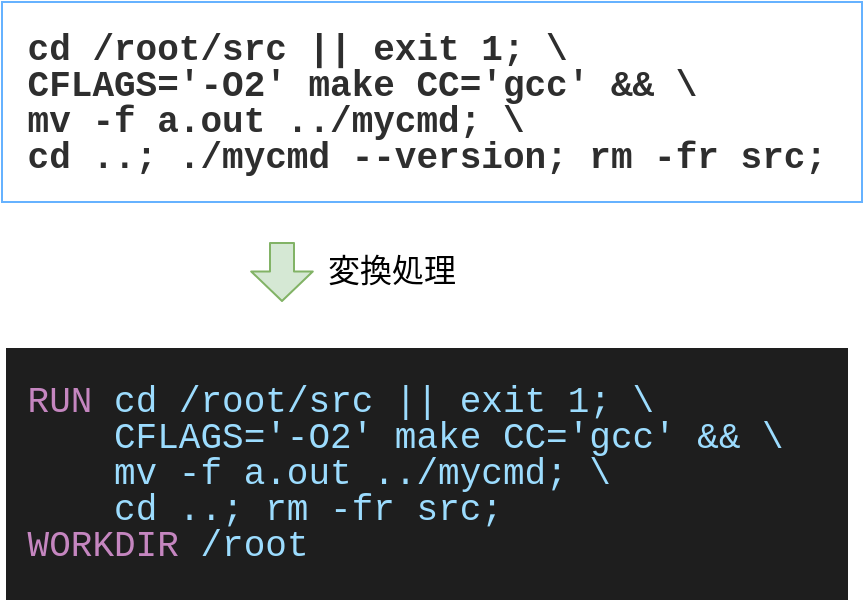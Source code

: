 <mxfile>
    <diagram id="3tOAd-FZpRMhtWBeyw0o" name="ページ1">
        <mxGraphModel dx="522" dy="569" grid="1" gridSize="10" guides="1" tooltips="1" connect="1" arrows="1" fold="1" page="1" pageScale="1" pageWidth="583" pageHeight="413" math="0" shadow="0">
            <root>
                <mxCell id="0"/>
                <mxCell id="1" parent="0"/>
                <mxCell id="5" value="&lt;div style=&quot;font-family: Menlo, Monaco, &amp;quot;Courier New&amp;quot;, monospace; line-height: 18px;&quot;&gt;&lt;font color=&quot;#2e2e2e&quot; style=&quot;font-size: 18px;&quot;&gt;&lt;b&gt;&amp;nbsp;cd /root/src || exit 1; \&lt;/b&gt;&lt;/font&gt;&lt;/div&gt;&lt;div style=&quot;font-family: Menlo, Monaco, &amp;quot;Courier New&amp;quot;, monospace; line-height: 18px;&quot;&gt;&lt;b style=&quot;background-color: initial; color: rgb(46, 46, 46);&quot;&gt;&amp;nbsp;CFLAGS='-O2' make CC='gcc' &amp;amp;&amp;amp; \&lt;/b&gt;&lt;br&gt;&lt;/div&gt;&lt;div style=&quot;font-family: Menlo, Monaco, &amp;quot;Courier New&amp;quot;, monospace; line-height: 18px;&quot;&gt;&lt;font color=&quot;#2e2e2e&quot; style=&quot;font-size: 18px;&quot;&gt;&lt;b&gt;&amp;nbsp;mv -f a.out ../mycmd; \&lt;/b&gt;&lt;/font&gt;&lt;/div&gt;&lt;div style=&quot;font-family: Menlo, Monaco, &amp;quot;Courier New&amp;quot;, monospace; line-height: 18px;&quot;&gt;&lt;font color=&quot;#2e2e2e&quot; style=&quot;font-size: 18px;&quot;&gt;&lt;b&gt;&amp;nbsp;cd ..; ./mycmd --version; &lt;/b&gt;&lt;/font&gt;&lt;b style=&quot;background-color: initial; color: rgb(46, 46, 46);&quot;&gt;rm -fr src;&lt;/b&gt;&lt;/div&gt;" style="text;html=1;strokeColor=#66B2FF;fillColor=none;align=left;verticalAlign=middle;whiteSpace=wrap;rounded=0;fontSize=18;fontFamily=Noto Sans JP;fontSource=https%3A%2F%2Ffonts.googleapis.com%2Fcss%3Ffamily%3DNoto%2BSans%2BJP;" parent="1" vertex="1">
                    <mxGeometry width="430" height="100" as="geometry"/>
                </mxCell>
                <mxCell id="15" value="" style="shape=flexArrow;endArrow=classic;html=1;fontSize=15;fontColor=#2E2E2E;fillColor=#d5e8d4;strokeColor=#82b366;width=12;endWidth=17.778;endSize=4.589;fontFamily=Noto Sans JP;fontSource=https%3A%2F%2Ffonts.googleapis.com%2Fcss%3Ffamily%3DNoto%2BSans%2BJP;" parent="1" edge="1">
                    <mxGeometry width="50" height="50" relative="1" as="geometry">
                        <mxPoint x="140" y="120" as="sourcePoint"/>
                        <mxPoint x="140" y="150" as="targetPoint"/>
                    </mxGeometry>
                </mxCell>
                <mxCell id="17" value="&lt;font color=&quot;#000000&quot; style=&quot;font-size: 16px;&quot;&gt;変換処理&lt;/font&gt;" style="text;html=1;strokeColor=none;fillColor=none;align=center;verticalAlign=middle;whiteSpace=wrap;rounded=0;labelBackgroundColor=none;fontSize=18;fontColor=#2E2E2E;fontFamily=Noto Sans JP;fontSource=https%3A%2F%2Ffonts.googleapis.com%2Fcss%3Ffamily%3DNoto%2BSans%2BJP;" parent="1" vertex="1">
                    <mxGeometry x="160" y="125" width="70" height="17" as="geometry"/>
                </mxCell>
                <mxCell id="21" value="&lt;div style=&quot;background-color: rgb(30, 30, 30); font-family: Menlo, Monaco, &amp;quot;Courier New&amp;quot;, monospace; line-height: 18px; font-size: 18px;&quot;&gt;&lt;div style=&quot;&quot;&gt;&lt;div style=&quot;line-height: 18px;&quot;&gt;&lt;div style=&quot;line-height: 18px;&quot;&gt;&lt;div style=&quot;color: rgb(212, 212, 212);&quot;&gt;&lt;br&gt;&lt;/div&gt;&lt;div style=&quot;color: rgb(212, 212, 212);&quot;&gt;&lt;span style=&quot;color: #c586c0;&quot;&gt;&amp;nbsp;RUN&lt;/span&gt; &lt;span style=&quot;color: #9cdcfe;&quot;&gt;cd&lt;/span&gt; &lt;span style=&quot;color: #9cdcfe;&quot;&gt;/root/src || exit 1&lt;/span&gt;&lt;span style=&quot;color: #9cdcfe;&quot;&gt;; \&lt;/span&gt;&lt;/div&gt;&lt;div style=&quot;color: rgb(212, 212, 212);&quot;&gt;&lt;span style=&quot;color: #9cdcfe;&quot;&gt;&amp;nbsp; &amp;nbsp; &amp;nbsp;CFLAGS='-O2' make CC='gcc' &amp;amp;&amp;amp; \&amp;nbsp; &amp;nbsp;&lt;/span&gt;&lt;/div&gt;&lt;div style=&quot;color: rgb(212, 212, 212);&quot;&gt; &lt;span style=&quot;color: #9cdcfe;&quot;&gt;&amp;nbsp; &amp;nbsp; &amp;nbsp;mv -f a.out ../mycmd; \&lt;/span&gt;&lt;/div&gt;&lt;div style=&quot;&quot;&gt;&lt;font color=&quot;#d4d4d4&quot;&gt;&amp;nbsp; &amp;nbsp; &amp;nbsp;&lt;/font&gt;&lt;span style=&quot;color: rgb(156, 220, 254);&quot;&gt;cd ..; rm&lt;/span&gt; &lt;span style=&quot;color: rgb(156, 220, 254);&quot;&gt;-fr&lt;/span&gt;&amp;nbsp;&lt;font color=&quot;#9cdcfe&quot;&gt;src;&lt;/font&gt;&lt;/div&gt;&lt;div style=&quot;color: rgb(212, 212, 212);&quot;&gt;&lt;span style=&quot;color: #c586c0;&quot;&gt;&amp;nbsp;WORKDIR&lt;/span&gt; &lt;span style=&quot;color: #9cdcfe;&quot;&gt;/root&lt;/span&gt;&lt;/div&gt;&lt;div style=&quot;color: rgb(212, 212, 212);&quot;&gt;&lt;span style=&quot;color: #9cdcfe;&quot;&gt;&lt;br&gt;&lt;/span&gt;&lt;/div&gt;&lt;/div&gt;&lt;/div&gt;&lt;/div&gt;&lt;/div&gt;" style="text;html=1;strokeColor=none;fillColor=none;align=left;verticalAlign=middle;whiteSpace=wrap;rounded=0;labelBackgroundColor=none;fontSize=14;fontColor=#000000;fontFamily=Noto Sans JP;fontSource=https%3A%2F%2Ffonts.googleapis.com%2Fcss%3Ffamily%3DNoto%2BSans%2BJP;" parent="1" vertex="1">
                    <mxGeometry y="170" width="430" height="130" as="geometry"/>
                </mxCell>
            </root>
        </mxGraphModel>
    </diagram>
</mxfile>